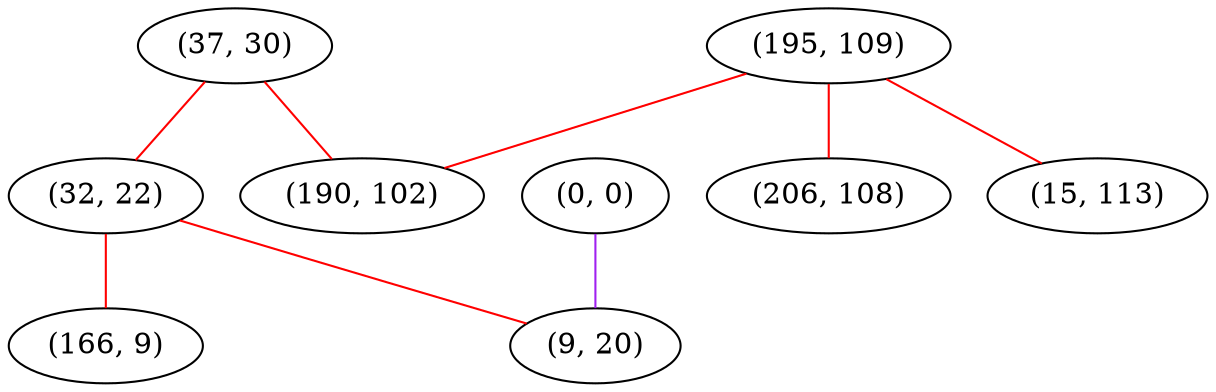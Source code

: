 graph "" {
"(37, 30)";
"(32, 22)";
"(166, 9)";
"(0, 0)";
"(9, 20)";
"(195, 109)";
"(206, 108)";
"(15, 113)";
"(190, 102)";
"(37, 30)" -- "(32, 22)"  [color=red, key=0, weight=1];
"(37, 30)" -- "(190, 102)"  [color=red, key=0, weight=1];
"(32, 22)" -- "(166, 9)"  [color=red, key=0, weight=1];
"(32, 22)" -- "(9, 20)"  [color=red, key=0, weight=1];
"(0, 0)" -- "(9, 20)"  [color=purple, key=0, weight=4];
"(195, 109)" -- "(206, 108)"  [color=red, key=0, weight=1];
"(195, 109)" -- "(15, 113)"  [color=red, key=0, weight=1];
"(195, 109)" -- "(190, 102)"  [color=red, key=0, weight=1];
}
